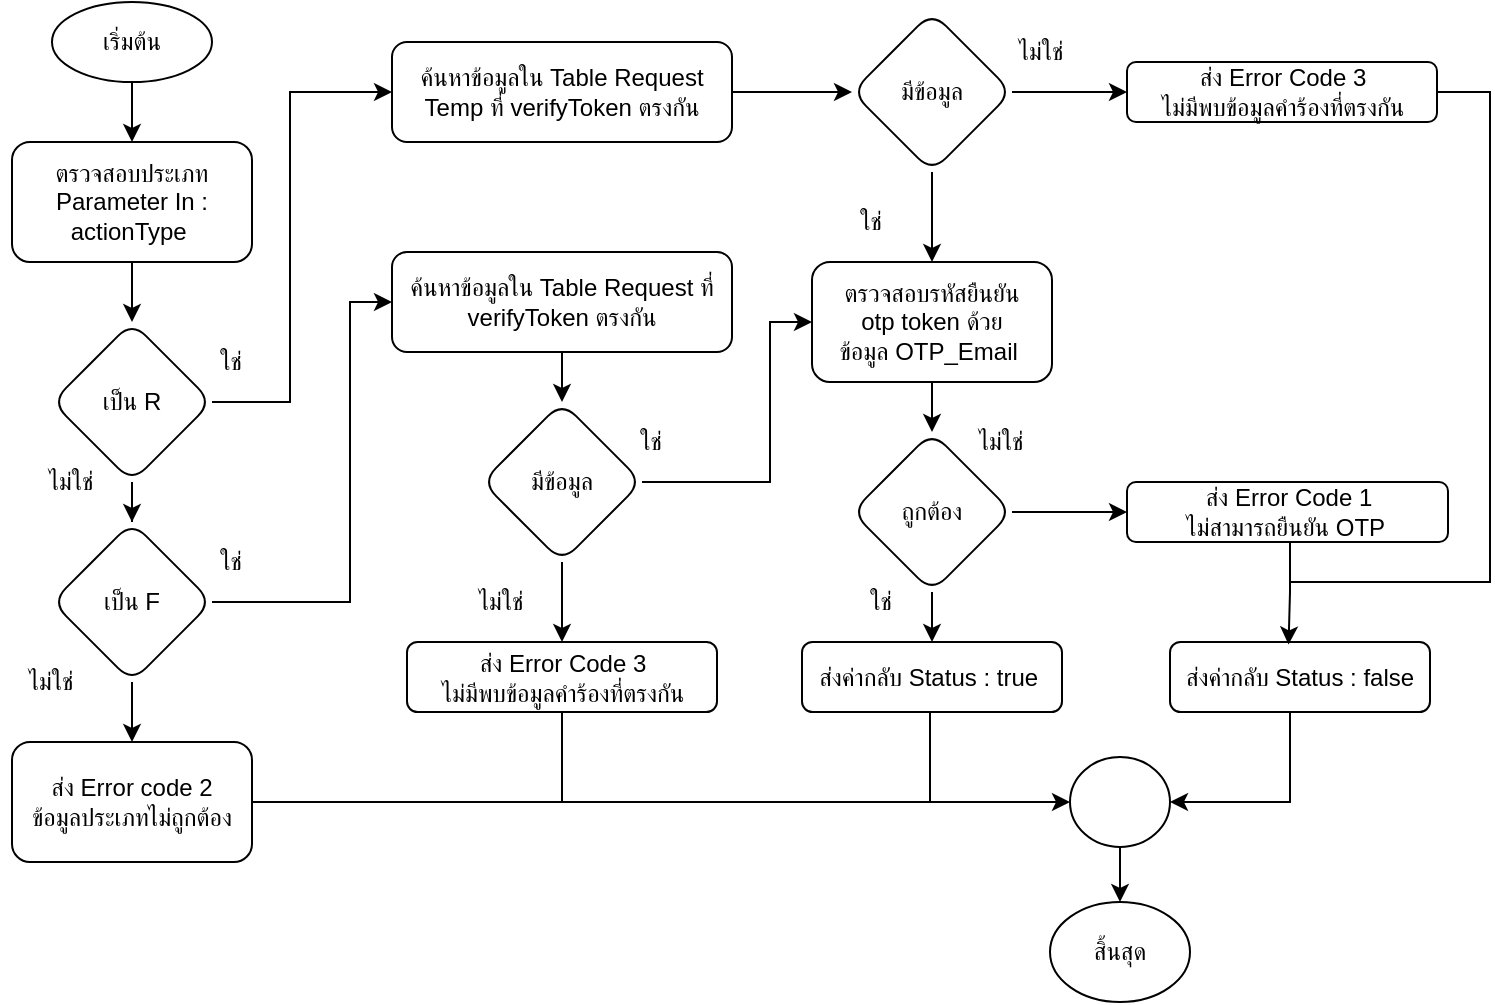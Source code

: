 <mxfile version="20.2.7" type="github">
  <diagram id="7Yb7BEJE34QK27D92SjT" name="หน้า-1">
    <mxGraphModel dx="119" dy="557" grid="1" gridSize="10" guides="1" tooltips="1" connect="1" arrows="1" fold="1" page="1" pageScale="1" pageWidth="827" pageHeight="1169" math="0" shadow="0">
      <root>
        <mxCell id="0" />
        <mxCell id="1" parent="0" />
        <mxCell id="zOBdATDFOsvsBoYjKRxl-49" value="" style="group" parent="1" vertex="1" connectable="0">
          <mxGeometry x="850" y="30" width="745" height="500" as="geometry" />
        </mxCell>
        <mxCell id="zOBdATDFOsvsBoYjKRxl-2" value="เริ่มต้น" style="ellipse;whiteSpace=wrap;html=1;" parent="zOBdATDFOsvsBoYjKRxl-49" vertex="1">
          <mxGeometry x="26" width="80" height="40" as="geometry" />
        </mxCell>
        <mxCell id="zOBdATDFOsvsBoYjKRxl-3" value="ตรวจสอบประเภท&lt;br&gt;Parameter In : actionType&amp;nbsp;" style="rounded=1;whiteSpace=wrap;html=1;" parent="zOBdATDFOsvsBoYjKRxl-49" vertex="1">
          <mxGeometry x="6" y="70" width="120" height="60" as="geometry" />
        </mxCell>
        <mxCell id="zOBdATDFOsvsBoYjKRxl-1" value="" style="edgeStyle=orthogonalEdgeStyle;rounded=0;orthogonalLoop=1;jettySize=auto;html=1;" parent="zOBdATDFOsvsBoYjKRxl-49" source="zOBdATDFOsvsBoYjKRxl-2" target="zOBdATDFOsvsBoYjKRxl-3" edge="1">
          <mxGeometry relative="1" as="geometry" />
        </mxCell>
        <mxCell id="zOBdATDFOsvsBoYjKRxl-5" value="เป็น R" style="rhombus;whiteSpace=wrap;html=1;rounded=1;" parent="zOBdATDFOsvsBoYjKRxl-49" vertex="1">
          <mxGeometry x="26" y="160" width="80" height="80" as="geometry" />
        </mxCell>
        <mxCell id="zOBdATDFOsvsBoYjKRxl-6" value="" style="edgeStyle=orthogonalEdgeStyle;rounded=0;orthogonalLoop=1;jettySize=auto;html=1;exitX=0.5;exitY=1;exitDx=0;exitDy=0;" parent="zOBdATDFOsvsBoYjKRxl-49" source="zOBdATDFOsvsBoYjKRxl-3" target="zOBdATDFOsvsBoYjKRxl-5" edge="1">
          <mxGeometry relative="1" as="geometry" />
        </mxCell>
        <mxCell id="zOBdATDFOsvsBoYjKRxl-8" value="" style="ellipse;whiteSpace=wrap;html=1;" parent="zOBdATDFOsvsBoYjKRxl-49" vertex="1">
          <mxGeometry x="535" y="377.5" width="50" height="45" as="geometry" />
        </mxCell>
        <mxCell id="zOBdATDFOsvsBoYjKRxl-9" value="สิ้นสุด" style="ellipse;whiteSpace=wrap;html=1;" parent="zOBdATDFOsvsBoYjKRxl-49" vertex="1">
          <mxGeometry x="525" y="450" width="70" height="50" as="geometry" />
        </mxCell>
        <mxCell id="zOBdATDFOsvsBoYjKRxl-7" value="" style="edgeStyle=orthogonalEdgeStyle;rounded=0;orthogonalLoop=1;jettySize=auto;html=1;endArrow=classic;endFill=1;" parent="zOBdATDFOsvsBoYjKRxl-49" source="zOBdATDFOsvsBoYjKRxl-8" target="zOBdATDFOsvsBoYjKRxl-9" edge="1">
          <mxGeometry relative="1" as="geometry" />
        </mxCell>
        <mxCell id="zOBdATDFOsvsBoYjKRxl-10" style="edgeStyle=orthogonalEdgeStyle;rounded=0;orthogonalLoop=1;jettySize=auto;html=1;entryX=0;entryY=0.5;entryDx=0;entryDy=0;endArrow=classic;endFill=1;" parent="zOBdATDFOsvsBoYjKRxl-49" source="zOBdATDFOsvsBoYjKRxl-11" target="zOBdATDFOsvsBoYjKRxl-8" edge="1">
          <mxGeometry relative="1" as="geometry">
            <Array as="points">
              <mxPoint x="465" y="400" />
            </Array>
          </mxGeometry>
        </mxCell>
        <mxCell id="zOBdATDFOsvsBoYjKRxl-11" value="ส่งค่ากลับ Status : true&amp;nbsp;" style="rounded=1;whiteSpace=wrap;html=1;" parent="zOBdATDFOsvsBoYjKRxl-49" vertex="1">
          <mxGeometry x="401" y="320" width="130" height="35" as="geometry" />
        </mxCell>
        <mxCell id="zOBdATDFOsvsBoYjKRxl-12" style="edgeStyle=orthogonalEdgeStyle;rounded=0;orthogonalLoop=1;jettySize=auto;html=1;entryX=0;entryY=0.5;entryDx=0;entryDy=0;" parent="zOBdATDFOsvsBoYjKRxl-49" source="zOBdATDFOsvsBoYjKRxl-5" target="zOBdATDFOsvsBoYjKRxl-22" edge="1">
          <mxGeometry relative="1" as="geometry">
            <Array as="points">
              <mxPoint x="145" y="200" />
              <mxPoint x="145" y="45" />
            </Array>
          </mxGeometry>
        </mxCell>
        <mxCell id="zOBdATDFOsvsBoYjKRxl-15" value="เป็น F" style="rhombus;whiteSpace=wrap;html=1;rounded=1;" parent="zOBdATDFOsvsBoYjKRxl-49" vertex="1">
          <mxGeometry x="26" y="260" width="80" height="80" as="geometry" />
        </mxCell>
        <mxCell id="zOBdATDFOsvsBoYjKRxl-4" value="" style="edgeStyle=orthogonalEdgeStyle;rounded=0;orthogonalLoop=1;jettySize=auto;html=1;" parent="zOBdATDFOsvsBoYjKRxl-49" source="zOBdATDFOsvsBoYjKRxl-5" target="zOBdATDFOsvsBoYjKRxl-15" edge="1">
          <mxGeometry relative="1" as="geometry" />
        </mxCell>
        <mxCell id="zOBdATDFOsvsBoYjKRxl-16" value="ใช่" style="text;html=1;align=center;verticalAlign=middle;resizable=0;points=[];autosize=1;strokeColor=none;fillColor=none;" parent="zOBdATDFOsvsBoYjKRxl-49" vertex="1">
          <mxGeometry x="95" y="165" width="40" height="30" as="geometry" />
        </mxCell>
        <mxCell id="zOBdATDFOsvsBoYjKRxl-17" value="ไม่ใช่" style="text;html=1;align=center;verticalAlign=middle;resizable=0;points=[];autosize=1;strokeColor=none;fillColor=none;" parent="zOBdATDFOsvsBoYjKRxl-49" vertex="1">
          <mxGeometry x="10" y="225" width="50" height="30" as="geometry" />
        </mxCell>
        <mxCell id="zOBdATDFOsvsBoYjKRxl-18" style="edgeStyle=orthogonalEdgeStyle;rounded=0;orthogonalLoop=1;jettySize=auto;html=1;endArrow=none;endFill=0;" parent="zOBdATDFOsvsBoYjKRxl-49" source="zOBdATDFOsvsBoYjKRxl-19" edge="1">
          <mxGeometry relative="1" as="geometry">
            <mxPoint x="465.0" y="400" as="targetPoint" />
          </mxGeometry>
        </mxCell>
        <mxCell id="zOBdATDFOsvsBoYjKRxl-19" value="ส่ง Error code 2&lt;br&gt;ข้อมูลประเภทไม่ถูกต้อง" style="whiteSpace=wrap;html=1;rounded=1;" parent="zOBdATDFOsvsBoYjKRxl-49" vertex="1">
          <mxGeometry x="6" y="370" width="120" height="60" as="geometry" />
        </mxCell>
        <mxCell id="zOBdATDFOsvsBoYjKRxl-14" value="" style="edgeStyle=orthogonalEdgeStyle;rounded=0;orthogonalLoop=1;jettySize=auto;html=1;" parent="zOBdATDFOsvsBoYjKRxl-49" source="zOBdATDFOsvsBoYjKRxl-15" target="zOBdATDFOsvsBoYjKRxl-19" edge="1">
          <mxGeometry relative="1" as="geometry" />
        </mxCell>
        <mxCell id="zOBdATDFOsvsBoYjKRxl-20" value="ใช่" style="text;html=1;align=center;verticalAlign=middle;resizable=0;points=[];autosize=1;strokeColor=none;fillColor=none;" parent="zOBdATDFOsvsBoYjKRxl-49" vertex="1">
          <mxGeometry x="95" y="265" width="40" height="30" as="geometry" />
        </mxCell>
        <mxCell id="zOBdATDFOsvsBoYjKRxl-21" value="ไม่ใช่" style="text;html=1;align=center;verticalAlign=middle;resizable=0;points=[];autosize=1;strokeColor=none;fillColor=none;" parent="zOBdATDFOsvsBoYjKRxl-49" vertex="1">
          <mxGeometry y="325" width="50" height="30" as="geometry" />
        </mxCell>
        <mxCell id="zOBdATDFOsvsBoYjKRxl-22" value="ค้นหาข้อมูลใน Table Request Temp ที่ verifyToken ตรงกัน" style="rounded=1;whiteSpace=wrap;html=1;" parent="zOBdATDFOsvsBoYjKRxl-49" vertex="1">
          <mxGeometry x="196" y="20" width="170" height="50" as="geometry" />
        </mxCell>
        <mxCell id="zOBdATDFOsvsBoYjKRxl-23" value="มีข้อมูล" style="rhombus;whiteSpace=wrap;html=1;rounded=1;" parent="zOBdATDFOsvsBoYjKRxl-49" vertex="1">
          <mxGeometry x="426" y="5" width="80" height="80" as="geometry" />
        </mxCell>
        <mxCell id="zOBdATDFOsvsBoYjKRxl-24" value="" style="edgeStyle=orthogonalEdgeStyle;rounded=0;orthogonalLoop=1;jettySize=auto;html=1;" parent="zOBdATDFOsvsBoYjKRxl-49" source="zOBdATDFOsvsBoYjKRxl-22" target="zOBdATDFOsvsBoYjKRxl-23" edge="1">
          <mxGeometry relative="1" as="geometry" />
        </mxCell>
        <mxCell id="zOBdATDFOsvsBoYjKRxl-25" value="ตรวจสอบรหัสยืนยัน &lt;br&gt;otp token ด้วยข้อมูล&amp;nbsp;OTP_Email&amp;nbsp;" style="whiteSpace=wrap;html=1;rounded=1;" parent="zOBdATDFOsvsBoYjKRxl-49" vertex="1">
          <mxGeometry x="406" y="130" width="120" height="60" as="geometry" />
        </mxCell>
        <mxCell id="zOBdATDFOsvsBoYjKRxl-26" value="" style="edgeStyle=orthogonalEdgeStyle;rounded=0;orthogonalLoop=1;jettySize=auto;html=1;" parent="zOBdATDFOsvsBoYjKRxl-49" source="zOBdATDFOsvsBoYjKRxl-23" target="zOBdATDFOsvsBoYjKRxl-25" edge="1">
          <mxGeometry relative="1" as="geometry">
            <Array as="points">
              <mxPoint x="466" y="100" />
              <mxPoint x="466" y="100" />
            </Array>
          </mxGeometry>
        </mxCell>
        <mxCell id="zOBdATDFOsvsBoYjKRxl-27" value="" style="edgeStyle=orthogonalEdgeStyle;rounded=0;orthogonalLoop=1;jettySize=auto;html=1;endArrow=classic;endFill=1;" parent="zOBdATDFOsvsBoYjKRxl-49" source="zOBdATDFOsvsBoYjKRxl-28" target="zOBdATDFOsvsBoYjKRxl-11" edge="1">
          <mxGeometry relative="1" as="geometry" />
        </mxCell>
        <mxCell id="zOBdATDFOsvsBoYjKRxl-28" value="ถูกต้อง" style="rhombus;whiteSpace=wrap;html=1;rounded=1;" parent="zOBdATDFOsvsBoYjKRxl-49" vertex="1">
          <mxGeometry x="426" y="215" width="80" height="80" as="geometry" />
        </mxCell>
        <mxCell id="zOBdATDFOsvsBoYjKRxl-29" value="" style="edgeStyle=orthogonalEdgeStyle;rounded=0;orthogonalLoop=1;jettySize=auto;html=1;entryX=0.5;entryY=0;entryDx=0;entryDy=0;" parent="zOBdATDFOsvsBoYjKRxl-49" source="zOBdATDFOsvsBoYjKRxl-25" target="zOBdATDFOsvsBoYjKRxl-28" edge="1">
          <mxGeometry relative="1" as="geometry">
            <Array as="points">
              <mxPoint x="516" y="170" />
              <mxPoint x="516" y="170" />
            </Array>
          </mxGeometry>
        </mxCell>
        <mxCell id="zOBdATDFOsvsBoYjKRxl-31" value="ส่ง Error Code 1&lt;br&gt;ไม่สามารถยืนยัน OTP&amp;nbsp;" style="whiteSpace=wrap;html=1;rounded=1;" parent="zOBdATDFOsvsBoYjKRxl-49" vertex="1">
          <mxGeometry x="563.5" y="240" width="160.5" height="30" as="geometry" />
        </mxCell>
        <mxCell id="zOBdATDFOsvsBoYjKRxl-32" value="" style="edgeStyle=orthogonalEdgeStyle;rounded=0;orthogonalLoop=1;jettySize=auto;html=1;" parent="zOBdATDFOsvsBoYjKRxl-49" source="zOBdATDFOsvsBoYjKRxl-28" target="zOBdATDFOsvsBoYjKRxl-31" edge="1">
          <mxGeometry relative="1" as="geometry" />
        </mxCell>
        <mxCell id="zOBdATDFOsvsBoYjKRxl-33" value="ไม่ใช่" style="text;html=1;align=center;verticalAlign=middle;resizable=0;points=[];autosize=1;strokeColor=none;fillColor=none;" parent="zOBdATDFOsvsBoYjKRxl-49" vertex="1">
          <mxGeometry x="495" y="10" width="50" height="30" as="geometry" />
        </mxCell>
        <mxCell id="zOBdATDFOsvsBoYjKRxl-34" style="edgeStyle=orthogonalEdgeStyle;rounded=0;orthogonalLoop=1;jettySize=auto;html=1;endArrow=none;endFill=0;" parent="zOBdATDFOsvsBoYjKRxl-49" source="zOBdATDFOsvsBoYjKRxl-35" edge="1">
          <mxGeometry relative="1" as="geometry">
            <mxPoint x="645" y="290" as="targetPoint" />
            <Array as="points">
              <mxPoint x="745" y="45" />
              <mxPoint x="745" y="290" />
              <mxPoint x="645" y="290" />
            </Array>
          </mxGeometry>
        </mxCell>
        <mxCell id="zOBdATDFOsvsBoYjKRxl-35" value="ส่ง Error Code 3&lt;br&gt;ไม่มีพบข้อมูลคำร้องที่ตรงกัน" style="rounded=1;whiteSpace=wrap;html=1;" parent="zOBdATDFOsvsBoYjKRxl-49" vertex="1">
          <mxGeometry x="563.5" y="30" width="155" height="30" as="geometry" />
        </mxCell>
        <mxCell id="zOBdATDFOsvsBoYjKRxl-36" value="" style="edgeStyle=orthogonalEdgeStyle;rounded=0;orthogonalLoop=1;jettySize=auto;html=1;" parent="zOBdATDFOsvsBoYjKRxl-49" source="zOBdATDFOsvsBoYjKRxl-23" target="zOBdATDFOsvsBoYjKRxl-35" edge="1">
          <mxGeometry relative="1" as="geometry" />
        </mxCell>
        <mxCell id="zOBdATDFOsvsBoYjKRxl-38" value="ค้นหาข้อมูลใน Table Request ที่ verifyToken ตรงกัน" style="rounded=1;whiteSpace=wrap;html=1;" parent="zOBdATDFOsvsBoYjKRxl-49" vertex="1">
          <mxGeometry x="196" y="125" width="170" height="50" as="geometry" />
        </mxCell>
        <mxCell id="zOBdATDFOsvsBoYjKRxl-13" value="" style="edgeStyle=orthogonalEdgeStyle;rounded=0;orthogonalLoop=1;jettySize=auto;html=1;entryX=0;entryY=0.5;entryDx=0;entryDy=0;" parent="zOBdATDFOsvsBoYjKRxl-49" source="zOBdATDFOsvsBoYjKRxl-15" target="zOBdATDFOsvsBoYjKRxl-38" edge="1">
          <mxGeometry relative="1" as="geometry">
            <mxPoint x="135" y="300.059" as="targetPoint" />
            <Array as="points">
              <mxPoint x="175" y="300" />
              <mxPoint x="175" y="150" />
            </Array>
          </mxGeometry>
        </mxCell>
        <mxCell id="zOBdATDFOsvsBoYjKRxl-39" style="edgeStyle=orthogonalEdgeStyle;rounded=0;orthogonalLoop=1;jettySize=auto;html=1;entryX=0;entryY=0.5;entryDx=0;entryDy=0;" parent="zOBdATDFOsvsBoYjKRxl-49" source="zOBdATDFOsvsBoYjKRxl-41" target="zOBdATDFOsvsBoYjKRxl-25" edge="1">
          <mxGeometry relative="1" as="geometry">
            <Array as="points">
              <mxPoint x="385" y="240" />
              <mxPoint x="385" y="160" />
            </Array>
          </mxGeometry>
        </mxCell>
        <mxCell id="zOBdATDFOsvsBoYjKRxl-41" value="มีข้อมูล" style="rhombus;whiteSpace=wrap;html=1;rounded=1;" parent="zOBdATDFOsvsBoYjKRxl-49" vertex="1">
          <mxGeometry x="241" y="200" width="80" height="80" as="geometry" />
        </mxCell>
        <mxCell id="zOBdATDFOsvsBoYjKRxl-37" value="" style="edgeStyle=orthogonalEdgeStyle;rounded=0;orthogonalLoop=1;jettySize=auto;html=1;" parent="zOBdATDFOsvsBoYjKRxl-49" source="zOBdATDFOsvsBoYjKRxl-38" target="zOBdATDFOsvsBoYjKRxl-41" edge="1">
          <mxGeometry relative="1" as="geometry" />
        </mxCell>
        <mxCell id="zOBdATDFOsvsBoYjKRxl-42" style="edgeStyle=orthogonalEdgeStyle;rounded=0;orthogonalLoop=1;jettySize=auto;html=1;endArrow=none;endFill=0;" parent="zOBdATDFOsvsBoYjKRxl-49" source="zOBdATDFOsvsBoYjKRxl-43" edge="1">
          <mxGeometry relative="1" as="geometry">
            <mxPoint x="281.0" y="400" as="targetPoint" />
          </mxGeometry>
        </mxCell>
        <mxCell id="zOBdATDFOsvsBoYjKRxl-43" value="ส่ง Error Code 3&lt;br&gt;ไม่มีพบข้อมูลคำร้องที่ตรงกัน" style="rounded=1;whiteSpace=wrap;html=1;" parent="zOBdATDFOsvsBoYjKRxl-49" vertex="1">
          <mxGeometry x="203.5" y="320" width="155" height="35" as="geometry" />
        </mxCell>
        <mxCell id="zOBdATDFOsvsBoYjKRxl-40" value="" style="edgeStyle=orthogonalEdgeStyle;rounded=0;orthogonalLoop=1;jettySize=auto;html=1;" parent="zOBdATDFOsvsBoYjKRxl-49" source="zOBdATDFOsvsBoYjKRxl-41" target="zOBdATDFOsvsBoYjKRxl-43" edge="1">
          <mxGeometry relative="1" as="geometry" />
        </mxCell>
        <mxCell id="zOBdATDFOsvsBoYjKRxl-44" style="edgeStyle=orthogonalEdgeStyle;rounded=0;orthogonalLoop=1;jettySize=auto;html=1;entryX=1;entryY=0.5;entryDx=0;entryDy=0;endArrow=classic;endFill=1;" parent="zOBdATDFOsvsBoYjKRxl-49" source="zOBdATDFOsvsBoYjKRxl-45" target="zOBdATDFOsvsBoYjKRxl-8" edge="1">
          <mxGeometry relative="1" as="geometry">
            <Array as="points">
              <mxPoint x="645" y="400" />
            </Array>
          </mxGeometry>
        </mxCell>
        <mxCell id="zOBdATDFOsvsBoYjKRxl-45" value="ส่งค่ากลับ Status : false" style="rounded=1;whiteSpace=wrap;html=1;" parent="zOBdATDFOsvsBoYjKRxl-49" vertex="1">
          <mxGeometry x="585" y="320" width="130" height="35" as="geometry" />
        </mxCell>
        <mxCell id="zOBdATDFOsvsBoYjKRxl-46" value="ใช่" style="text;html=1;align=center;verticalAlign=middle;resizable=0;points=[];autosize=1;strokeColor=none;fillColor=none;" parent="zOBdATDFOsvsBoYjKRxl-49" vertex="1">
          <mxGeometry x="305" y="205" width="40" height="30" as="geometry" />
        </mxCell>
        <mxCell id="zOBdATDFOsvsBoYjKRxl-47" value="ไม่ใช่" style="text;html=1;align=center;verticalAlign=middle;resizable=0;points=[];autosize=1;strokeColor=none;fillColor=none;" parent="zOBdATDFOsvsBoYjKRxl-49" vertex="1">
          <mxGeometry x="225" y="285" width="50" height="30" as="geometry" />
        </mxCell>
        <mxCell id="zOBdATDFOsvsBoYjKRxl-48" value="ใช่" style="text;html=1;align=center;verticalAlign=middle;resizable=0;points=[];autosize=1;strokeColor=none;fillColor=none;" parent="zOBdATDFOsvsBoYjKRxl-49" vertex="1">
          <mxGeometry x="415" y="95" width="40" height="30" as="geometry" />
        </mxCell>
        <mxCell id="zOBdATDFOsvsBoYjKRxl-30" style="edgeStyle=orthogonalEdgeStyle;rounded=0;orthogonalLoop=1;jettySize=auto;html=1;entryX=0.456;entryY=0.035;entryDx=0;entryDy=0;entryPerimeter=0;endArrow=classic;endFill=1;" parent="zOBdATDFOsvsBoYjKRxl-49" source="zOBdATDFOsvsBoYjKRxl-31" target="zOBdATDFOsvsBoYjKRxl-45" edge="1">
          <mxGeometry relative="1" as="geometry">
            <Array as="points">
              <mxPoint x="645" y="295" />
              <mxPoint x="644" y="295" />
            </Array>
          </mxGeometry>
        </mxCell>
        <mxCell id="zOBdATDFOsvsBoYjKRxl-50" value="ไม่ใช่" style="text;html=1;align=center;verticalAlign=middle;resizable=0;points=[];autosize=1;strokeColor=none;fillColor=none;" parent="1" vertex="1">
          <mxGeometry x="1325" y="235" width="50" height="30" as="geometry" />
        </mxCell>
        <mxCell id="zOBdATDFOsvsBoYjKRxl-51" value="ใช่" style="text;html=1;align=center;verticalAlign=middle;resizable=0;points=[];autosize=1;strokeColor=none;fillColor=none;" parent="1" vertex="1">
          <mxGeometry x="1270" y="315" width="40" height="30" as="geometry" />
        </mxCell>
      </root>
    </mxGraphModel>
  </diagram>
</mxfile>
